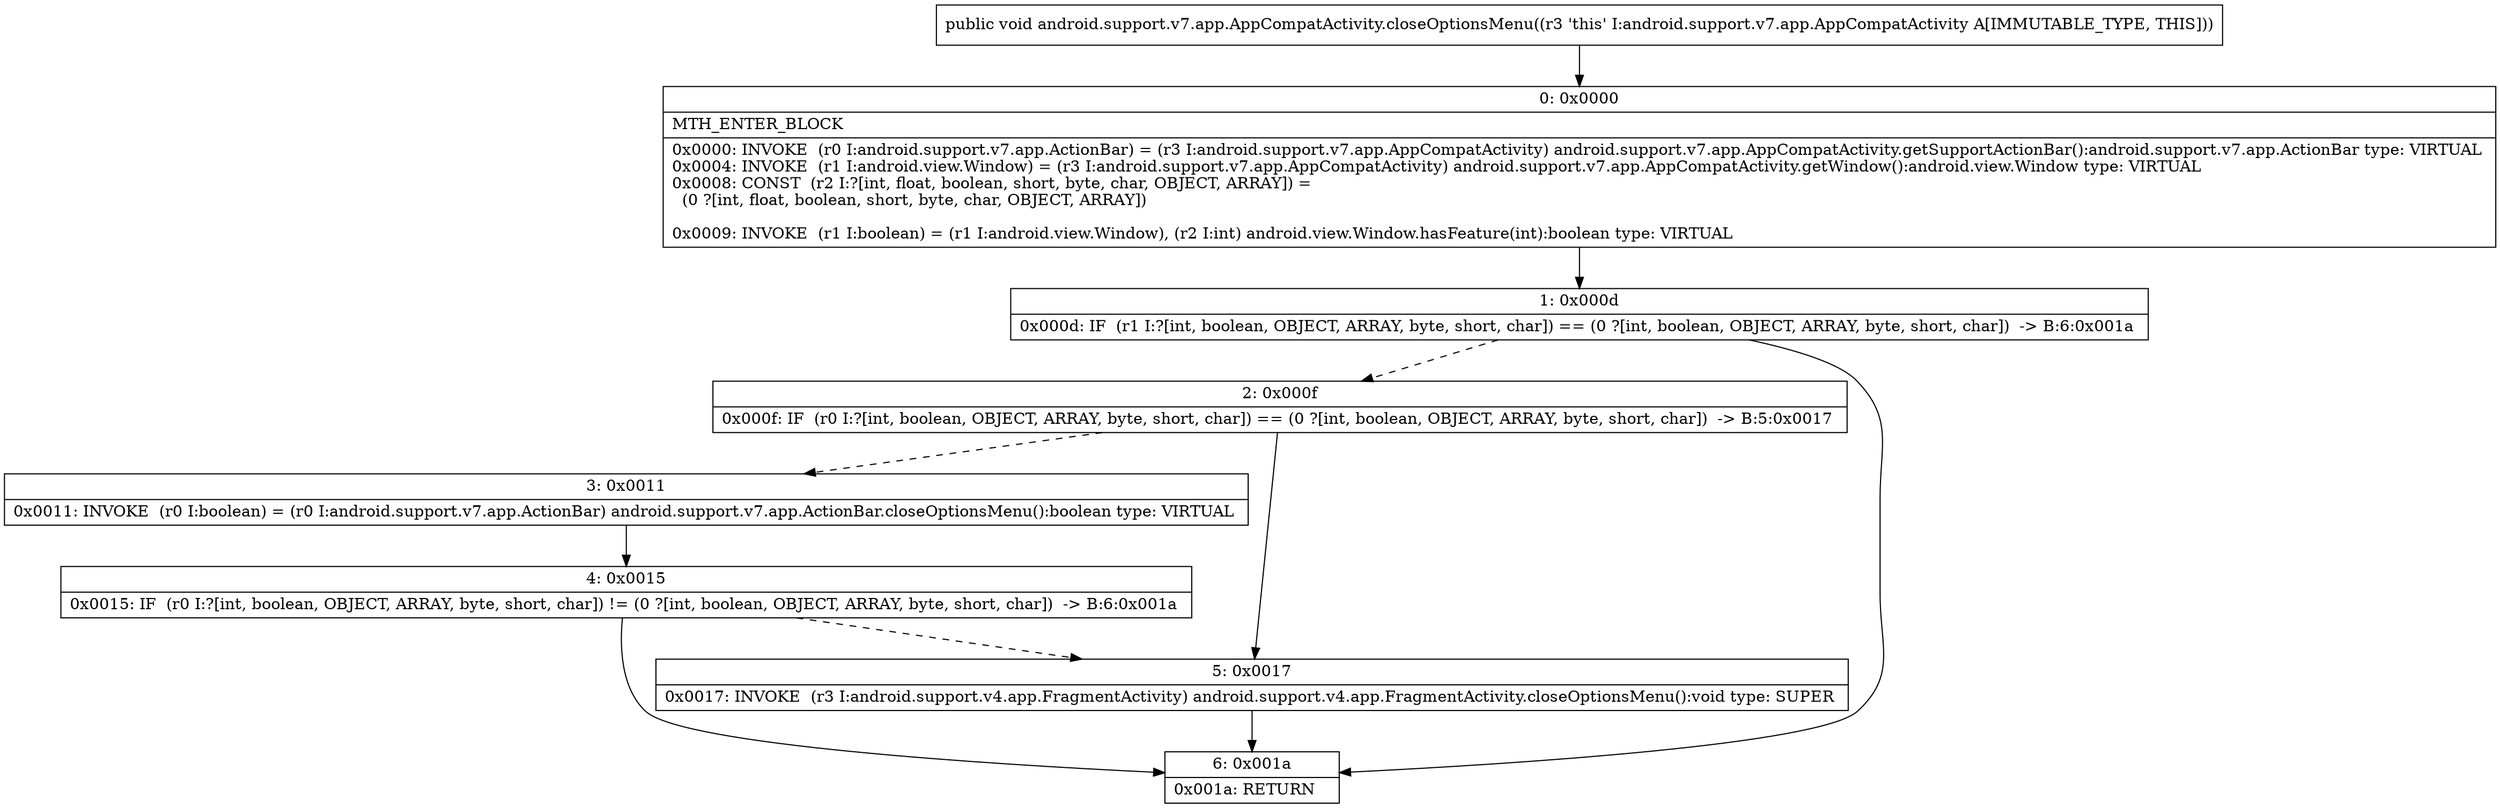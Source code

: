 digraph "CFG forandroid.support.v7.app.AppCompatActivity.closeOptionsMenu()V" {
Node_0 [shape=record,label="{0\:\ 0x0000|MTH_ENTER_BLOCK\l|0x0000: INVOKE  (r0 I:android.support.v7.app.ActionBar) = (r3 I:android.support.v7.app.AppCompatActivity) android.support.v7.app.AppCompatActivity.getSupportActionBar():android.support.v7.app.ActionBar type: VIRTUAL \l0x0004: INVOKE  (r1 I:android.view.Window) = (r3 I:android.support.v7.app.AppCompatActivity) android.support.v7.app.AppCompatActivity.getWindow():android.view.Window type: VIRTUAL \l0x0008: CONST  (r2 I:?[int, float, boolean, short, byte, char, OBJECT, ARRAY]) = \l  (0 ?[int, float, boolean, short, byte, char, OBJECT, ARRAY])\l \l0x0009: INVOKE  (r1 I:boolean) = (r1 I:android.view.Window), (r2 I:int) android.view.Window.hasFeature(int):boolean type: VIRTUAL \l}"];
Node_1 [shape=record,label="{1\:\ 0x000d|0x000d: IF  (r1 I:?[int, boolean, OBJECT, ARRAY, byte, short, char]) == (0 ?[int, boolean, OBJECT, ARRAY, byte, short, char])  \-\> B:6:0x001a \l}"];
Node_2 [shape=record,label="{2\:\ 0x000f|0x000f: IF  (r0 I:?[int, boolean, OBJECT, ARRAY, byte, short, char]) == (0 ?[int, boolean, OBJECT, ARRAY, byte, short, char])  \-\> B:5:0x0017 \l}"];
Node_3 [shape=record,label="{3\:\ 0x0011|0x0011: INVOKE  (r0 I:boolean) = (r0 I:android.support.v7.app.ActionBar) android.support.v7.app.ActionBar.closeOptionsMenu():boolean type: VIRTUAL \l}"];
Node_4 [shape=record,label="{4\:\ 0x0015|0x0015: IF  (r0 I:?[int, boolean, OBJECT, ARRAY, byte, short, char]) != (0 ?[int, boolean, OBJECT, ARRAY, byte, short, char])  \-\> B:6:0x001a \l}"];
Node_5 [shape=record,label="{5\:\ 0x0017|0x0017: INVOKE  (r3 I:android.support.v4.app.FragmentActivity) android.support.v4.app.FragmentActivity.closeOptionsMenu():void type: SUPER \l}"];
Node_6 [shape=record,label="{6\:\ 0x001a|0x001a: RETURN   \l}"];
MethodNode[shape=record,label="{public void android.support.v7.app.AppCompatActivity.closeOptionsMenu((r3 'this' I:android.support.v7.app.AppCompatActivity A[IMMUTABLE_TYPE, THIS])) }"];
MethodNode -> Node_0;
Node_0 -> Node_1;
Node_1 -> Node_2[style=dashed];
Node_1 -> Node_6;
Node_2 -> Node_3[style=dashed];
Node_2 -> Node_5;
Node_3 -> Node_4;
Node_4 -> Node_5[style=dashed];
Node_4 -> Node_6;
Node_5 -> Node_6;
}

